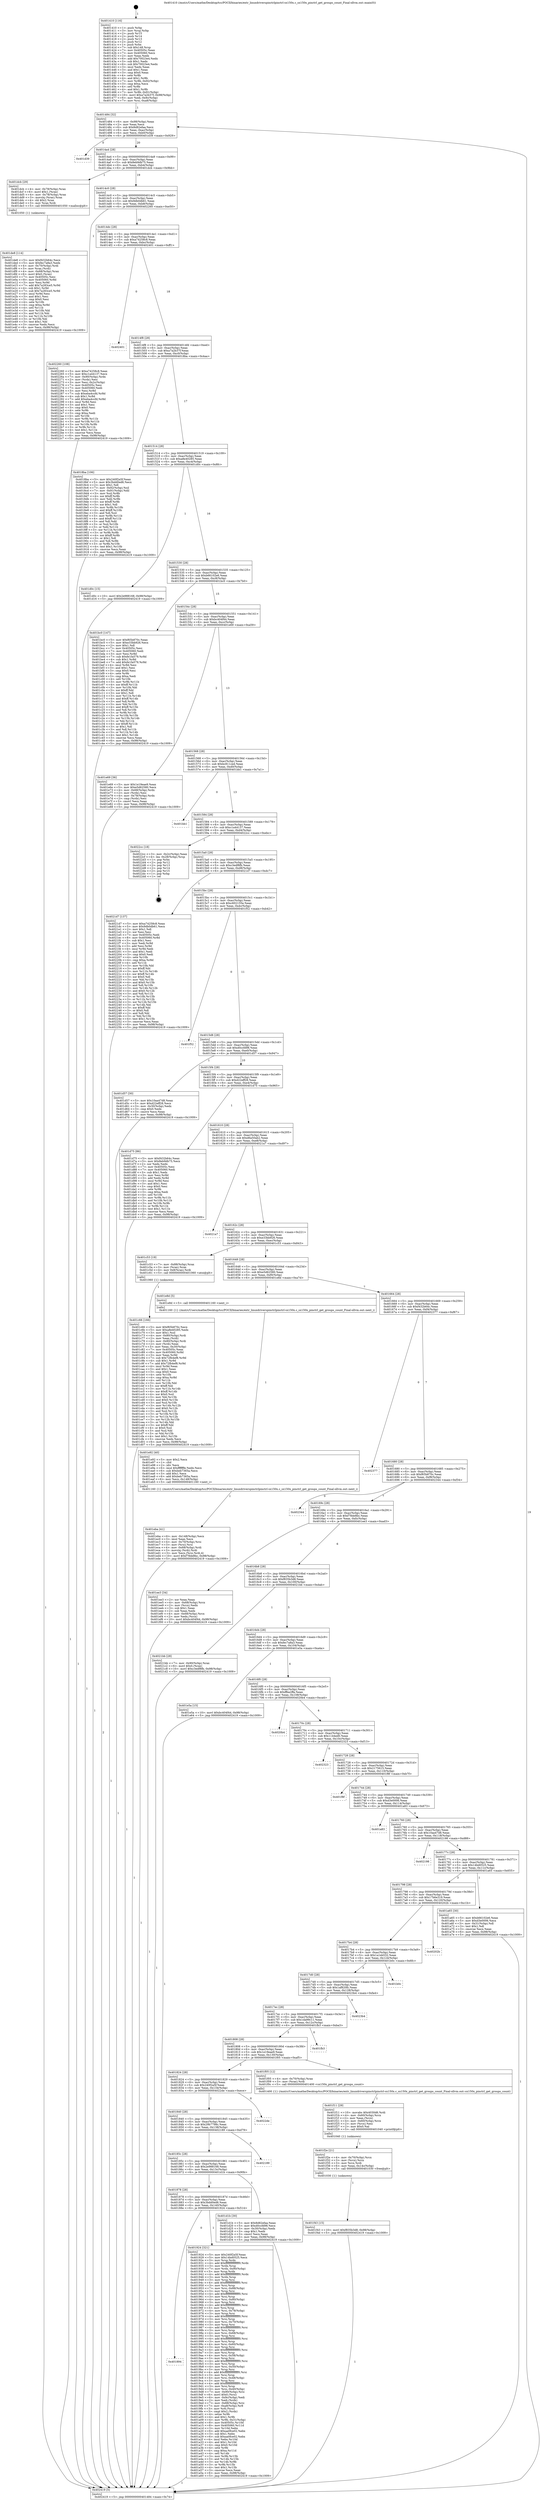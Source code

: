 digraph "0x401410" {
  label = "0x401410 (/mnt/c/Users/mathe/Desktop/tcc/POCII/binaries/extr_linuxdriverspinctrlpinctrl-sx150x.c_sx150x_pinctrl_get_groups_count_Final-ollvm.out::main(0))"
  labelloc = "t"
  node[shape=record]

  Entry [label="",width=0.3,height=0.3,shape=circle,fillcolor=black,style=filled]
  "0x401484" [label="{
     0x401484 [32]\l
     | [instrs]\l
     &nbsp;&nbsp;0x401484 \<+6\>: mov -0x98(%rbp),%eax\l
     &nbsp;&nbsp;0x40148a \<+2\>: mov %eax,%ecx\l
     &nbsp;&nbsp;0x40148c \<+6\>: sub $0x8d82efaa,%ecx\l
     &nbsp;&nbsp;0x401492 \<+6\>: mov %eax,-0xac(%rbp)\l
     &nbsp;&nbsp;0x401498 \<+6\>: mov %ecx,-0xb0(%rbp)\l
     &nbsp;&nbsp;0x40149e \<+6\>: je 0000000000401d39 \<main+0x929\>\l
  }"]
  "0x401d39" [label="{
     0x401d39\l
  }", style=dashed]
  "0x4014a4" [label="{
     0x4014a4 [28]\l
     | [instrs]\l
     &nbsp;&nbsp;0x4014a4 \<+5\>: jmp 00000000004014a9 \<main+0x99\>\l
     &nbsp;&nbsp;0x4014a9 \<+6\>: mov -0xac(%rbp),%eax\l
     &nbsp;&nbsp;0x4014af \<+5\>: sub $0x8eb9db75,%eax\l
     &nbsp;&nbsp;0x4014b4 \<+6\>: mov %eax,-0xb4(%rbp)\l
     &nbsp;&nbsp;0x4014ba \<+6\>: je 0000000000401dcb \<main+0x9bb\>\l
  }"]
  Exit [label="",width=0.3,height=0.3,shape=circle,fillcolor=black,style=filled,peripheries=2]
  "0x401dcb" [label="{
     0x401dcb [29]\l
     | [instrs]\l
     &nbsp;&nbsp;0x401dcb \<+4\>: mov -0x78(%rbp),%rax\l
     &nbsp;&nbsp;0x401dcf \<+6\>: movl $0x1,(%rax)\l
     &nbsp;&nbsp;0x401dd5 \<+4\>: mov -0x78(%rbp),%rax\l
     &nbsp;&nbsp;0x401dd9 \<+3\>: movslq (%rax),%rax\l
     &nbsp;&nbsp;0x401ddc \<+4\>: shl $0x2,%rax\l
     &nbsp;&nbsp;0x401de0 \<+3\>: mov %rax,%rdi\l
     &nbsp;&nbsp;0x401de3 \<+5\>: call 0000000000401050 \<malloc@plt\>\l
     | [calls]\l
     &nbsp;&nbsp;0x401050 \{1\} (unknown)\l
  }"]
  "0x4014c0" [label="{
     0x4014c0 [28]\l
     | [instrs]\l
     &nbsp;&nbsp;0x4014c0 \<+5\>: jmp 00000000004014c5 \<main+0xb5\>\l
     &nbsp;&nbsp;0x4014c5 \<+6\>: mov -0xac(%rbp),%eax\l
     &nbsp;&nbsp;0x4014cb \<+5\>: sub $0x9db0db61,%eax\l
     &nbsp;&nbsp;0x4014d0 \<+6\>: mov %eax,-0xb8(%rbp)\l
     &nbsp;&nbsp;0x4014d6 \<+6\>: je 0000000000402260 \<main+0xe50\>\l
  }"]
  "0x401f43" [label="{
     0x401f43 [15]\l
     | [instrs]\l
     &nbsp;&nbsp;0x401f43 \<+10\>: movl $0xf835b3d8,-0x98(%rbp)\l
     &nbsp;&nbsp;0x401f4d \<+5\>: jmp 0000000000402419 \<main+0x1009\>\l
  }"]
  "0x402260" [label="{
     0x402260 [108]\l
     | [instrs]\l
     &nbsp;&nbsp;0x402260 \<+5\>: mov $0xa74258c8,%eax\l
     &nbsp;&nbsp;0x402265 \<+5\>: mov $0xc1a44137,%ecx\l
     &nbsp;&nbsp;0x40226a \<+7\>: mov -0x90(%rbp),%rdx\l
     &nbsp;&nbsp;0x402271 \<+2\>: mov (%rdx),%esi\l
     &nbsp;&nbsp;0x402273 \<+3\>: mov %esi,-0x2c(%rbp)\l
     &nbsp;&nbsp;0x402276 \<+7\>: mov 0x40505c,%esi\l
     &nbsp;&nbsp;0x40227d \<+7\>: mov 0x405060,%edi\l
     &nbsp;&nbsp;0x402284 \<+3\>: mov %esi,%r8d\l
     &nbsp;&nbsp;0x402287 \<+7\>: sub $0xeba4ccfd,%r8d\l
     &nbsp;&nbsp;0x40228e \<+4\>: sub $0x1,%r8d\l
     &nbsp;&nbsp;0x402292 \<+7\>: add $0xeba4ccfd,%r8d\l
     &nbsp;&nbsp;0x402299 \<+4\>: imul %r8d,%esi\l
     &nbsp;&nbsp;0x40229d \<+3\>: and $0x1,%esi\l
     &nbsp;&nbsp;0x4022a0 \<+3\>: cmp $0x0,%esi\l
     &nbsp;&nbsp;0x4022a3 \<+4\>: sete %r9b\l
     &nbsp;&nbsp;0x4022a7 \<+3\>: cmp $0xa,%edi\l
     &nbsp;&nbsp;0x4022aa \<+4\>: setl %r10b\l
     &nbsp;&nbsp;0x4022ae \<+3\>: mov %r9b,%r11b\l
     &nbsp;&nbsp;0x4022b1 \<+3\>: and %r10b,%r11b\l
     &nbsp;&nbsp;0x4022b4 \<+3\>: xor %r10b,%r9b\l
     &nbsp;&nbsp;0x4022b7 \<+3\>: or %r9b,%r11b\l
     &nbsp;&nbsp;0x4022ba \<+4\>: test $0x1,%r11b\l
     &nbsp;&nbsp;0x4022be \<+3\>: cmovne %ecx,%eax\l
     &nbsp;&nbsp;0x4022c1 \<+6\>: mov %eax,-0x98(%rbp)\l
     &nbsp;&nbsp;0x4022c7 \<+5\>: jmp 0000000000402419 \<main+0x1009\>\l
  }"]
  "0x4014dc" [label="{
     0x4014dc [28]\l
     | [instrs]\l
     &nbsp;&nbsp;0x4014dc \<+5\>: jmp 00000000004014e1 \<main+0xd1\>\l
     &nbsp;&nbsp;0x4014e1 \<+6\>: mov -0xac(%rbp),%eax\l
     &nbsp;&nbsp;0x4014e7 \<+5\>: sub $0xa74258c8,%eax\l
     &nbsp;&nbsp;0x4014ec \<+6\>: mov %eax,-0xbc(%rbp)\l
     &nbsp;&nbsp;0x4014f2 \<+6\>: je 0000000000402401 \<main+0xff1\>\l
  }"]
  "0x401f2e" [label="{
     0x401f2e [21]\l
     | [instrs]\l
     &nbsp;&nbsp;0x401f2e \<+4\>: mov -0x70(%rbp),%rcx\l
     &nbsp;&nbsp;0x401f32 \<+3\>: mov (%rcx),%rcx\l
     &nbsp;&nbsp;0x401f35 \<+3\>: mov %rcx,%rdi\l
     &nbsp;&nbsp;0x401f38 \<+6\>: mov %eax,-0x14c(%rbp)\l
     &nbsp;&nbsp;0x401f3e \<+5\>: call 0000000000401030 \<free@plt\>\l
     | [calls]\l
     &nbsp;&nbsp;0x401030 \{1\} (unknown)\l
  }"]
  "0x402401" [label="{
     0x402401\l
  }", style=dashed]
  "0x4014f8" [label="{
     0x4014f8 [28]\l
     | [instrs]\l
     &nbsp;&nbsp;0x4014f8 \<+5\>: jmp 00000000004014fd \<main+0xed\>\l
     &nbsp;&nbsp;0x4014fd \<+6\>: mov -0xac(%rbp),%eax\l
     &nbsp;&nbsp;0x401503 \<+5\>: sub $0xa7a2b37f,%eax\l
     &nbsp;&nbsp;0x401508 \<+6\>: mov %eax,-0xc0(%rbp)\l
     &nbsp;&nbsp;0x40150e \<+6\>: je 00000000004018ba \<main+0x4aa\>\l
  }"]
  "0x401f11" [label="{
     0x401f11 [29]\l
     | [instrs]\l
     &nbsp;&nbsp;0x401f11 \<+10\>: movabs $0x4030d6,%rdi\l
     &nbsp;&nbsp;0x401f1b \<+4\>: mov -0x60(%rbp),%rcx\l
     &nbsp;&nbsp;0x401f1f \<+2\>: mov %eax,(%rcx)\l
     &nbsp;&nbsp;0x401f21 \<+4\>: mov -0x60(%rbp),%rcx\l
     &nbsp;&nbsp;0x401f25 \<+2\>: mov (%rcx),%esi\l
     &nbsp;&nbsp;0x401f27 \<+2\>: mov $0x0,%al\l
     &nbsp;&nbsp;0x401f29 \<+5\>: call 0000000000401040 \<printf@plt\>\l
     | [calls]\l
     &nbsp;&nbsp;0x401040 \{1\} (unknown)\l
  }"]
  "0x4018ba" [label="{
     0x4018ba [106]\l
     | [instrs]\l
     &nbsp;&nbsp;0x4018ba \<+5\>: mov $0x240f2a5f,%eax\l
     &nbsp;&nbsp;0x4018bf \<+5\>: mov $0x3bdd0ed6,%ecx\l
     &nbsp;&nbsp;0x4018c4 \<+2\>: mov $0x1,%dl\l
     &nbsp;&nbsp;0x4018c6 \<+7\>: mov -0x92(%rbp),%sil\l
     &nbsp;&nbsp;0x4018cd \<+7\>: mov -0x91(%rbp),%dil\l
     &nbsp;&nbsp;0x4018d4 \<+3\>: mov %sil,%r8b\l
     &nbsp;&nbsp;0x4018d7 \<+4\>: xor $0xff,%r8b\l
     &nbsp;&nbsp;0x4018db \<+3\>: mov %dil,%r9b\l
     &nbsp;&nbsp;0x4018de \<+4\>: xor $0xff,%r9b\l
     &nbsp;&nbsp;0x4018e2 \<+3\>: xor $0x1,%dl\l
     &nbsp;&nbsp;0x4018e5 \<+3\>: mov %r8b,%r10b\l
     &nbsp;&nbsp;0x4018e8 \<+4\>: and $0xff,%r10b\l
     &nbsp;&nbsp;0x4018ec \<+3\>: and %dl,%sil\l
     &nbsp;&nbsp;0x4018ef \<+3\>: mov %r9b,%r11b\l
     &nbsp;&nbsp;0x4018f2 \<+4\>: and $0xff,%r11b\l
     &nbsp;&nbsp;0x4018f6 \<+3\>: and %dl,%dil\l
     &nbsp;&nbsp;0x4018f9 \<+3\>: or %sil,%r10b\l
     &nbsp;&nbsp;0x4018fc \<+3\>: or %dil,%r11b\l
     &nbsp;&nbsp;0x4018ff \<+3\>: xor %r11b,%r10b\l
     &nbsp;&nbsp;0x401902 \<+3\>: or %r9b,%r8b\l
     &nbsp;&nbsp;0x401905 \<+4\>: xor $0xff,%r8b\l
     &nbsp;&nbsp;0x401909 \<+3\>: or $0x1,%dl\l
     &nbsp;&nbsp;0x40190c \<+3\>: and %dl,%r8b\l
     &nbsp;&nbsp;0x40190f \<+3\>: or %r8b,%r10b\l
     &nbsp;&nbsp;0x401912 \<+4\>: test $0x1,%r10b\l
     &nbsp;&nbsp;0x401916 \<+3\>: cmovne %ecx,%eax\l
     &nbsp;&nbsp;0x401919 \<+6\>: mov %eax,-0x98(%rbp)\l
     &nbsp;&nbsp;0x40191f \<+5\>: jmp 0000000000402419 \<main+0x1009\>\l
  }"]
  "0x401514" [label="{
     0x401514 [28]\l
     | [instrs]\l
     &nbsp;&nbsp;0x401514 \<+5\>: jmp 0000000000401519 \<main+0x109\>\l
     &nbsp;&nbsp;0x401519 \<+6\>: mov -0xac(%rbp),%eax\l
     &nbsp;&nbsp;0x40151f \<+5\>: sub $0xa8e40285,%eax\l
     &nbsp;&nbsp;0x401524 \<+6\>: mov %eax,-0xc4(%rbp)\l
     &nbsp;&nbsp;0x40152a \<+6\>: je 0000000000401d0c \<main+0x8fc\>\l
  }"]
  "0x402419" [label="{
     0x402419 [5]\l
     | [instrs]\l
     &nbsp;&nbsp;0x402419 \<+5\>: jmp 0000000000401484 \<main+0x74\>\l
  }"]
  "0x401410" [label="{
     0x401410 [116]\l
     | [instrs]\l
     &nbsp;&nbsp;0x401410 \<+1\>: push %rbp\l
     &nbsp;&nbsp;0x401411 \<+3\>: mov %rsp,%rbp\l
     &nbsp;&nbsp;0x401414 \<+2\>: push %r15\l
     &nbsp;&nbsp;0x401416 \<+2\>: push %r14\l
     &nbsp;&nbsp;0x401418 \<+2\>: push %r13\l
     &nbsp;&nbsp;0x40141a \<+2\>: push %r12\l
     &nbsp;&nbsp;0x40141c \<+1\>: push %rbx\l
     &nbsp;&nbsp;0x40141d \<+7\>: sub $0x148,%rsp\l
     &nbsp;&nbsp;0x401424 \<+7\>: mov 0x40505c,%eax\l
     &nbsp;&nbsp;0x40142b \<+7\>: mov 0x405060,%ecx\l
     &nbsp;&nbsp;0x401432 \<+2\>: mov %eax,%edx\l
     &nbsp;&nbsp;0x401434 \<+6\>: add $0x70023e4,%edx\l
     &nbsp;&nbsp;0x40143a \<+3\>: sub $0x1,%edx\l
     &nbsp;&nbsp;0x40143d \<+6\>: sub $0x70023e4,%edx\l
     &nbsp;&nbsp;0x401443 \<+3\>: imul %edx,%eax\l
     &nbsp;&nbsp;0x401446 \<+3\>: and $0x1,%eax\l
     &nbsp;&nbsp;0x401449 \<+3\>: cmp $0x0,%eax\l
     &nbsp;&nbsp;0x40144c \<+4\>: sete %r8b\l
     &nbsp;&nbsp;0x401450 \<+4\>: and $0x1,%r8b\l
     &nbsp;&nbsp;0x401454 \<+7\>: mov %r8b,-0x92(%rbp)\l
     &nbsp;&nbsp;0x40145b \<+3\>: cmp $0xa,%ecx\l
     &nbsp;&nbsp;0x40145e \<+4\>: setl %r8b\l
     &nbsp;&nbsp;0x401462 \<+4\>: and $0x1,%r8b\l
     &nbsp;&nbsp;0x401466 \<+7\>: mov %r8b,-0x91(%rbp)\l
     &nbsp;&nbsp;0x40146d \<+10\>: movl $0xa7a2b37f,-0x98(%rbp)\l
     &nbsp;&nbsp;0x401477 \<+6\>: mov %edi,-0x9c(%rbp)\l
     &nbsp;&nbsp;0x40147d \<+7\>: mov %rsi,-0xa8(%rbp)\l
  }"]
  "0x401eba" [label="{
     0x401eba [41]\l
     | [instrs]\l
     &nbsp;&nbsp;0x401eba \<+6\>: mov -0x148(%rbp),%ecx\l
     &nbsp;&nbsp;0x401ec0 \<+3\>: imul %eax,%ecx\l
     &nbsp;&nbsp;0x401ec3 \<+4\>: mov -0x70(%rbp),%rsi\l
     &nbsp;&nbsp;0x401ec7 \<+3\>: mov (%rsi),%rsi\l
     &nbsp;&nbsp;0x401eca \<+4\>: mov -0x68(%rbp),%rdi\l
     &nbsp;&nbsp;0x401ece \<+3\>: movslq (%rdi),%rdi\l
     &nbsp;&nbsp;0x401ed1 \<+3\>: mov %ecx,(%rsi,%rdi,4)\l
     &nbsp;&nbsp;0x401ed4 \<+10\>: movl $0xf78de8bc,-0x98(%rbp)\l
     &nbsp;&nbsp;0x401ede \<+5\>: jmp 0000000000402419 \<main+0x1009\>\l
  }"]
  "0x401d0c" [label="{
     0x401d0c [15]\l
     | [instrs]\l
     &nbsp;&nbsp;0x401d0c \<+10\>: movl $0x2e988168,-0x98(%rbp)\l
     &nbsp;&nbsp;0x401d16 \<+5\>: jmp 0000000000402419 \<main+0x1009\>\l
  }"]
  "0x401530" [label="{
     0x401530 [28]\l
     | [instrs]\l
     &nbsp;&nbsp;0x401530 \<+5\>: jmp 0000000000401535 \<main+0x125\>\l
     &nbsp;&nbsp;0x401535 \<+6\>: mov -0xac(%rbp),%eax\l
     &nbsp;&nbsp;0x40153b \<+5\>: sub $0xb66102e6,%eax\l
     &nbsp;&nbsp;0x401540 \<+6\>: mov %eax,-0xc8(%rbp)\l
     &nbsp;&nbsp;0x401546 \<+6\>: je 0000000000401bc0 \<main+0x7b0\>\l
  }"]
  "0x401e92" [label="{
     0x401e92 [40]\l
     | [instrs]\l
     &nbsp;&nbsp;0x401e92 \<+5\>: mov $0x2,%ecx\l
     &nbsp;&nbsp;0x401e97 \<+1\>: cltd\l
     &nbsp;&nbsp;0x401e98 \<+2\>: idiv %ecx\l
     &nbsp;&nbsp;0x401e9a \<+6\>: imul $0xfffffffe,%edx,%ecx\l
     &nbsp;&nbsp;0x401ea0 \<+6\>: sub $0xbeb7365a,%ecx\l
     &nbsp;&nbsp;0x401ea6 \<+3\>: add $0x1,%ecx\l
     &nbsp;&nbsp;0x401ea9 \<+6\>: add $0xbeb7365a,%ecx\l
     &nbsp;&nbsp;0x401eaf \<+6\>: mov %ecx,-0x148(%rbp)\l
     &nbsp;&nbsp;0x401eb5 \<+5\>: call 0000000000401160 \<next_i\>\l
     | [calls]\l
     &nbsp;&nbsp;0x401160 \{1\} (/mnt/c/Users/mathe/Desktop/tcc/POCII/binaries/extr_linuxdriverspinctrlpinctrl-sx150x.c_sx150x_pinctrl_get_groups_count_Final-ollvm.out::next_i)\l
  }"]
  "0x401bc0" [label="{
     0x401bc0 [147]\l
     | [instrs]\l
     &nbsp;&nbsp;0x401bc0 \<+5\>: mov $0xf65b870c,%eax\l
     &nbsp;&nbsp;0x401bc5 \<+5\>: mov $0xe33bb926,%ecx\l
     &nbsp;&nbsp;0x401bca \<+2\>: mov $0x1,%dl\l
     &nbsp;&nbsp;0x401bcc \<+7\>: mov 0x40505c,%esi\l
     &nbsp;&nbsp;0x401bd3 \<+7\>: mov 0x405060,%edi\l
     &nbsp;&nbsp;0x401bda \<+3\>: mov %esi,%r8d\l
     &nbsp;&nbsp;0x401bdd \<+7\>: sub $0xfe1fa579,%r8d\l
     &nbsp;&nbsp;0x401be4 \<+4\>: sub $0x1,%r8d\l
     &nbsp;&nbsp;0x401be8 \<+7\>: add $0xfe1fa579,%r8d\l
     &nbsp;&nbsp;0x401bef \<+4\>: imul %r8d,%esi\l
     &nbsp;&nbsp;0x401bf3 \<+3\>: and $0x1,%esi\l
     &nbsp;&nbsp;0x401bf6 \<+3\>: cmp $0x0,%esi\l
     &nbsp;&nbsp;0x401bf9 \<+4\>: sete %r9b\l
     &nbsp;&nbsp;0x401bfd \<+3\>: cmp $0xa,%edi\l
     &nbsp;&nbsp;0x401c00 \<+4\>: setl %r10b\l
     &nbsp;&nbsp;0x401c04 \<+3\>: mov %r9b,%r11b\l
     &nbsp;&nbsp;0x401c07 \<+4\>: xor $0xff,%r11b\l
     &nbsp;&nbsp;0x401c0b \<+3\>: mov %r10b,%bl\l
     &nbsp;&nbsp;0x401c0e \<+3\>: xor $0xff,%bl\l
     &nbsp;&nbsp;0x401c11 \<+3\>: xor $0x1,%dl\l
     &nbsp;&nbsp;0x401c14 \<+3\>: mov %r11b,%r14b\l
     &nbsp;&nbsp;0x401c17 \<+4\>: and $0xff,%r14b\l
     &nbsp;&nbsp;0x401c1b \<+3\>: and %dl,%r9b\l
     &nbsp;&nbsp;0x401c1e \<+3\>: mov %bl,%r15b\l
     &nbsp;&nbsp;0x401c21 \<+4\>: and $0xff,%r15b\l
     &nbsp;&nbsp;0x401c25 \<+3\>: and %dl,%r10b\l
     &nbsp;&nbsp;0x401c28 \<+3\>: or %r9b,%r14b\l
     &nbsp;&nbsp;0x401c2b \<+3\>: or %r10b,%r15b\l
     &nbsp;&nbsp;0x401c2e \<+3\>: xor %r15b,%r14b\l
     &nbsp;&nbsp;0x401c31 \<+3\>: or %bl,%r11b\l
     &nbsp;&nbsp;0x401c34 \<+4\>: xor $0xff,%r11b\l
     &nbsp;&nbsp;0x401c38 \<+3\>: or $0x1,%dl\l
     &nbsp;&nbsp;0x401c3b \<+3\>: and %dl,%r11b\l
     &nbsp;&nbsp;0x401c3e \<+3\>: or %r11b,%r14b\l
     &nbsp;&nbsp;0x401c41 \<+4\>: test $0x1,%r14b\l
     &nbsp;&nbsp;0x401c45 \<+3\>: cmovne %ecx,%eax\l
     &nbsp;&nbsp;0x401c48 \<+6\>: mov %eax,-0x98(%rbp)\l
     &nbsp;&nbsp;0x401c4e \<+5\>: jmp 0000000000402419 \<main+0x1009\>\l
  }"]
  "0x40154c" [label="{
     0x40154c [28]\l
     | [instrs]\l
     &nbsp;&nbsp;0x40154c \<+5\>: jmp 0000000000401551 \<main+0x141\>\l
     &nbsp;&nbsp;0x401551 \<+6\>: mov -0xac(%rbp),%eax\l
     &nbsp;&nbsp;0x401557 \<+5\>: sub $0xbc404f44,%eax\l
     &nbsp;&nbsp;0x40155c \<+6\>: mov %eax,-0xcc(%rbp)\l
     &nbsp;&nbsp;0x401562 \<+6\>: je 0000000000401e69 \<main+0xa59\>\l
  }"]
  "0x401de8" [label="{
     0x401de8 [114]\l
     | [instrs]\l
     &nbsp;&nbsp;0x401de8 \<+5\>: mov $0xf432b64c,%ecx\l
     &nbsp;&nbsp;0x401ded \<+5\>: mov $0xfec7a8a3,%edx\l
     &nbsp;&nbsp;0x401df2 \<+4\>: mov -0x70(%rbp),%rdi\l
     &nbsp;&nbsp;0x401df6 \<+3\>: mov %rax,(%rdi)\l
     &nbsp;&nbsp;0x401df9 \<+4\>: mov -0x68(%rbp),%rax\l
     &nbsp;&nbsp;0x401dfd \<+6\>: movl $0x0,(%rax)\l
     &nbsp;&nbsp;0x401e03 \<+7\>: mov 0x40505c,%esi\l
     &nbsp;&nbsp;0x401e0a \<+8\>: mov 0x405060,%r8d\l
     &nbsp;&nbsp;0x401e12 \<+3\>: mov %esi,%r9d\l
     &nbsp;&nbsp;0x401e15 \<+7\>: add $0x7a283ce5,%r9d\l
     &nbsp;&nbsp;0x401e1c \<+4\>: sub $0x1,%r9d\l
     &nbsp;&nbsp;0x401e20 \<+7\>: sub $0x7a283ce5,%r9d\l
     &nbsp;&nbsp;0x401e27 \<+4\>: imul %r9d,%esi\l
     &nbsp;&nbsp;0x401e2b \<+3\>: and $0x1,%esi\l
     &nbsp;&nbsp;0x401e2e \<+3\>: cmp $0x0,%esi\l
     &nbsp;&nbsp;0x401e31 \<+4\>: sete %r10b\l
     &nbsp;&nbsp;0x401e35 \<+4\>: cmp $0xa,%r8d\l
     &nbsp;&nbsp;0x401e39 \<+4\>: setl %r11b\l
     &nbsp;&nbsp;0x401e3d \<+3\>: mov %r10b,%bl\l
     &nbsp;&nbsp;0x401e40 \<+3\>: and %r11b,%bl\l
     &nbsp;&nbsp;0x401e43 \<+3\>: xor %r11b,%r10b\l
     &nbsp;&nbsp;0x401e46 \<+3\>: or %r10b,%bl\l
     &nbsp;&nbsp;0x401e49 \<+3\>: test $0x1,%bl\l
     &nbsp;&nbsp;0x401e4c \<+3\>: cmovne %edx,%ecx\l
     &nbsp;&nbsp;0x401e4f \<+6\>: mov %ecx,-0x98(%rbp)\l
     &nbsp;&nbsp;0x401e55 \<+5\>: jmp 0000000000402419 \<main+0x1009\>\l
  }"]
  "0x401e69" [label="{
     0x401e69 [36]\l
     | [instrs]\l
     &nbsp;&nbsp;0x401e69 \<+5\>: mov $0x1e19eae9,%eax\l
     &nbsp;&nbsp;0x401e6e \<+5\>: mov $0xe5d62580,%ecx\l
     &nbsp;&nbsp;0x401e73 \<+4\>: mov -0x68(%rbp),%rdx\l
     &nbsp;&nbsp;0x401e77 \<+2\>: mov (%rdx),%esi\l
     &nbsp;&nbsp;0x401e79 \<+4\>: mov -0x78(%rbp),%rdx\l
     &nbsp;&nbsp;0x401e7d \<+2\>: cmp (%rdx),%esi\l
     &nbsp;&nbsp;0x401e7f \<+3\>: cmovl %ecx,%eax\l
     &nbsp;&nbsp;0x401e82 \<+6\>: mov %eax,-0x98(%rbp)\l
     &nbsp;&nbsp;0x401e88 \<+5\>: jmp 0000000000402419 \<main+0x1009\>\l
  }"]
  "0x401568" [label="{
     0x401568 [28]\l
     | [instrs]\l
     &nbsp;&nbsp;0x401568 \<+5\>: jmp 000000000040156d \<main+0x15d\>\l
     &nbsp;&nbsp;0x40156d \<+6\>: mov -0xac(%rbp),%eax\l
     &nbsp;&nbsp;0x401573 \<+5\>: sub $0xbc811ced,%eax\l
     &nbsp;&nbsp;0x401578 \<+6\>: mov %eax,-0xd0(%rbp)\l
     &nbsp;&nbsp;0x40157e \<+6\>: je 0000000000401bb1 \<main+0x7a1\>\l
  }"]
  "0x401c66" [label="{
     0x401c66 [166]\l
     | [instrs]\l
     &nbsp;&nbsp;0x401c66 \<+5\>: mov $0xf65b870c,%ecx\l
     &nbsp;&nbsp;0x401c6b \<+5\>: mov $0xa8e40285,%edx\l
     &nbsp;&nbsp;0x401c70 \<+3\>: mov $0x1,%sil\l
     &nbsp;&nbsp;0x401c73 \<+4\>: mov -0x80(%rbp),%rdi\l
     &nbsp;&nbsp;0x401c77 \<+2\>: mov %eax,(%rdi)\l
     &nbsp;&nbsp;0x401c79 \<+4\>: mov -0x80(%rbp),%rdi\l
     &nbsp;&nbsp;0x401c7d \<+2\>: mov (%rdi),%eax\l
     &nbsp;&nbsp;0x401c7f \<+3\>: mov %eax,-0x30(%rbp)\l
     &nbsp;&nbsp;0x401c82 \<+7\>: mov 0x40505c,%eax\l
     &nbsp;&nbsp;0x401c89 \<+8\>: mov 0x405060,%r8d\l
     &nbsp;&nbsp;0x401c91 \<+3\>: mov %eax,%r9d\l
     &nbsp;&nbsp;0x401c94 \<+7\>: sub $0x72fb4ef8,%r9d\l
     &nbsp;&nbsp;0x401c9b \<+4\>: sub $0x1,%r9d\l
     &nbsp;&nbsp;0x401c9f \<+7\>: add $0x72fb4ef8,%r9d\l
     &nbsp;&nbsp;0x401ca6 \<+4\>: imul %r9d,%eax\l
     &nbsp;&nbsp;0x401caa \<+3\>: and $0x1,%eax\l
     &nbsp;&nbsp;0x401cad \<+3\>: cmp $0x0,%eax\l
     &nbsp;&nbsp;0x401cb0 \<+4\>: sete %r10b\l
     &nbsp;&nbsp;0x401cb4 \<+4\>: cmp $0xa,%r8d\l
     &nbsp;&nbsp;0x401cb8 \<+4\>: setl %r11b\l
     &nbsp;&nbsp;0x401cbc \<+3\>: mov %r10b,%bl\l
     &nbsp;&nbsp;0x401cbf \<+3\>: xor $0xff,%bl\l
     &nbsp;&nbsp;0x401cc2 \<+3\>: mov %r11b,%r14b\l
     &nbsp;&nbsp;0x401cc5 \<+4\>: xor $0xff,%r14b\l
     &nbsp;&nbsp;0x401cc9 \<+4\>: xor $0x0,%sil\l
     &nbsp;&nbsp;0x401ccd \<+3\>: mov %bl,%r15b\l
     &nbsp;&nbsp;0x401cd0 \<+4\>: and $0x0,%r15b\l
     &nbsp;&nbsp;0x401cd4 \<+3\>: and %sil,%r10b\l
     &nbsp;&nbsp;0x401cd7 \<+3\>: mov %r14b,%r12b\l
     &nbsp;&nbsp;0x401cda \<+4\>: and $0x0,%r12b\l
     &nbsp;&nbsp;0x401cde \<+3\>: and %sil,%r11b\l
     &nbsp;&nbsp;0x401ce1 \<+3\>: or %r10b,%r15b\l
     &nbsp;&nbsp;0x401ce4 \<+3\>: or %r11b,%r12b\l
     &nbsp;&nbsp;0x401ce7 \<+3\>: xor %r12b,%r15b\l
     &nbsp;&nbsp;0x401cea \<+3\>: or %r14b,%bl\l
     &nbsp;&nbsp;0x401ced \<+3\>: xor $0xff,%bl\l
     &nbsp;&nbsp;0x401cf0 \<+4\>: or $0x0,%sil\l
     &nbsp;&nbsp;0x401cf4 \<+3\>: and %sil,%bl\l
     &nbsp;&nbsp;0x401cf7 \<+3\>: or %bl,%r15b\l
     &nbsp;&nbsp;0x401cfa \<+4\>: test $0x1,%r15b\l
     &nbsp;&nbsp;0x401cfe \<+3\>: cmovne %edx,%ecx\l
     &nbsp;&nbsp;0x401d01 \<+6\>: mov %ecx,-0x98(%rbp)\l
     &nbsp;&nbsp;0x401d07 \<+5\>: jmp 0000000000402419 \<main+0x1009\>\l
  }"]
  "0x401bb1" [label="{
     0x401bb1\l
  }", style=dashed]
  "0x401584" [label="{
     0x401584 [28]\l
     | [instrs]\l
     &nbsp;&nbsp;0x401584 \<+5\>: jmp 0000000000401589 \<main+0x179\>\l
     &nbsp;&nbsp;0x401589 \<+6\>: mov -0xac(%rbp),%eax\l
     &nbsp;&nbsp;0x40158f \<+5\>: sub $0xc1a44137,%eax\l
     &nbsp;&nbsp;0x401594 \<+6\>: mov %eax,-0xd4(%rbp)\l
     &nbsp;&nbsp;0x40159a \<+6\>: je 00000000004022cc \<main+0xebc\>\l
  }"]
  "0x401894" [label="{
     0x401894\l
  }", style=dashed]
  "0x4022cc" [label="{
     0x4022cc [18]\l
     | [instrs]\l
     &nbsp;&nbsp;0x4022cc \<+3\>: mov -0x2c(%rbp),%eax\l
     &nbsp;&nbsp;0x4022cf \<+4\>: lea -0x28(%rbp),%rsp\l
     &nbsp;&nbsp;0x4022d3 \<+1\>: pop %rbx\l
     &nbsp;&nbsp;0x4022d4 \<+2\>: pop %r12\l
     &nbsp;&nbsp;0x4022d6 \<+2\>: pop %r13\l
     &nbsp;&nbsp;0x4022d8 \<+2\>: pop %r14\l
     &nbsp;&nbsp;0x4022da \<+2\>: pop %r15\l
     &nbsp;&nbsp;0x4022dc \<+1\>: pop %rbp\l
     &nbsp;&nbsp;0x4022dd \<+1\>: ret\l
  }"]
  "0x4015a0" [label="{
     0x4015a0 [28]\l
     | [instrs]\l
     &nbsp;&nbsp;0x4015a0 \<+5\>: jmp 00000000004015a5 \<main+0x195\>\l
     &nbsp;&nbsp;0x4015a5 \<+6\>: mov -0xac(%rbp),%eax\l
     &nbsp;&nbsp;0x4015ab \<+5\>: sub $0xc3edf8fb,%eax\l
     &nbsp;&nbsp;0x4015b0 \<+6\>: mov %eax,-0xd8(%rbp)\l
     &nbsp;&nbsp;0x4015b6 \<+6\>: je 00000000004021d7 \<main+0xdc7\>\l
  }"]
  "0x401924" [label="{
     0x401924 [321]\l
     | [instrs]\l
     &nbsp;&nbsp;0x401924 \<+5\>: mov $0x240f2a5f,%eax\l
     &nbsp;&nbsp;0x401929 \<+5\>: mov $0x14bd0525,%ecx\l
     &nbsp;&nbsp;0x40192e \<+3\>: mov %rsp,%rdx\l
     &nbsp;&nbsp;0x401931 \<+4\>: add $0xfffffffffffffff0,%rdx\l
     &nbsp;&nbsp;0x401935 \<+3\>: mov %rdx,%rsp\l
     &nbsp;&nbsp;0x401938 \<+7\>: mov %rdx,-0x90(%rbp)\l
     &nbsp;&nbsp;0x40193f \<+3\>: mov %rsp,%rdx\l
     &nbsp;&nbsp;0x401942 \<+4\>: add $0xfffffffffffffff0,%rdx\l
     &nbsp;&nbsp;0x401946 \<+3\>: mov %rdx,%rsp\l
     &nbsp;&nbsp;0x401949 \<+3\>: mov %rsp,%rsi\l
     &nbsp;&nbsp;0x40194c \<+4\>: add $0xfffffffffffffff0,%rsi\l
     &nbsp;&nbsp;0x401950 \<+3\>: mov %rsi,%rsp\l
     &nbsp;&nbsp;0x401953 \<+7\>: mov %rsi,-0x88(%rbp)\l
     &nbsp;&nbsp;0x40195a \<+3\>: mov %rsp,%rsi\l
     &nbsp;&nbsp;0x40195d \<+4\>: add $0xfffffffffffffff0,%rsi\l
     &nbsp;&nbsp;0x401961 \<+3\>: mov %rsi,%rsp\l
     &nbsp;&nbsp;0x401964 \<+4\>: mov %rsi,-0x80(%rbp)\l
     &nbsp;&nbsp;0x401968 \<+3\>: mov %rsp,%rsi\l
     &nbsp;&nbsp;0x40196b \<+4\>: add $0xfffffffffffffff0,%rsi\l
     &nbsp;&nbsp;0x40196f \<+3\>: mov %rsi,%rsp\l
     &nbsp;&nbsp;0x401972 \<+4\>: mov %rsi,-0x78(%rbp)\l
     &nbsp;&nbsp;0x401976 \<+3\>: mov %rsp,%rsi\l
     &nbsp;&nbsp;0x401979 \<+4\>: add $0xfffffffffffffff0,%rsi\l
     &nbsp;&nbsp;0x40197d \<+3\>: mov %rsi,%rsp\l
     &nbsp;&nbsp;0x401980 \<+4\>: mov %rsi,-0x70(%rbp)\l
     &nbsp;&nbsp;0x401984 \<+3\>: mov %rsp,%rsi\l
     &nbsp;&nbsp;0x401987 \<+4\>: add $0xfffffffffffffff0,%rsi\l
     &nbsp;&nbsp;0x40198b \<+3\>: mov %rsi,%rsp\l
     &nbsp;&nbsp;0x40198e \<+4\>: mov %rsi,-0x68(%rbp)\l
     &nbsp;&nbsp;0x401992 \<+3\>: mov %rsp,%rsi\l
     &nbsp;&nbsp;0x401995 \<+4\>: add $0xfffffffffffffff0,%rsi\l
     &nbsp;&nbsp;0x401999 \<+3\>: mov %rsi,%rsp\l
     &nbsp;&nbsp;0x40199c \<+4\>: mov %rsi,-0x60(%rbp)\l
     &nbsp;&nbsp;0x4019a0 \<+3\>: mov %rsp,%rsi\l
     &nbsp;&nbsp;0x4019a3 \<+4\>: add $0xfffffffffffffff0,%rsi\l
     &nbsp;&nbsp;0x4019a7 \<+3\>: mov %rsi,%rsp\l
     &nbsp;&nbsp;0x4019aa \<+4\>: mov %rsi,-0x58(%rbp)\l
     &nbsp;&nbsp;0x4019ae \<+3\>: mov %rsp,%rsi\l
     &nbsp;&nbsp;0x4019b1 \<+4\>: add $0xfffffffffffffff0,%rsi\l
     &nbsp;&nbsp;0x4019b5 \<+3\>: mov %rsi,%rsp\l
     &nbsp;&nbsp;0x4019b8 \<+4\>: mov %rsi,-0x50(%rbp)\l
     &nbsp;&nbsp;0x4019bc \<+3\>: mov %rsp,%rsi\l
     &nbsp;&nbsp;0x4019bf \<+4\>: add $0xfffffffffffffff0,%rsi\l
     &nbsp;&nbsp;0x4019c3 \<+3\>: mov %rsi,%rsp\l
     &nbsp;&nbsp;0x4019c6 \<+4\>: mov %rsi,-0x48(%rbp)\l
     &nbsp;&nbsp;0x4019ca \<+3\>: mov %rsp,%rsi\l
     &nbsp;&nbsp;0x4019cd \<+4\>: add $0xfffffffffffffff0,%rsi\l
     &nbsp;&nbsp;0x4019d1 \<+3\>: mov %rsi,%rsp\l
     &nbsp;&nbsp;0x4019d4 \<+4\>: mov %rsi,-0x40(%rbp)\l
     &nbsp;&nbsp;0x4019d8 \<+7\>: mov -0x90(%rbp),%rsi\l
     &nbsp;&nbsp;0x4019df \<+6\>: movl $0x0,(%rsi)\l
     &nbsp;&nbsp;0x4019e5 \<+6\>: mov -0x9c(%rbp),%edi\l
     &nbsp;&nbsp;0x4019eb \<+2\>: mov %edi,(%rdx)\l
     &nbsp;&nbsp;0x4019ed \<+7\>: mov -0x88(%rbp),%rsi\l
     &nbsp;&nbsp;0x4019f4 \<+7\>: mov -0xa8(%rbp),%r8\l
     &nbsp;&nbsp;0x4019fb \<+3\>: mov %r8,(%rsi)\l
     &nbsp;&nbsp;0x4019fe \<+3\>: cmpl $0x2,(%rdx)\l
     &nbsp;&nbsp;0x401a01 \<+4\>: setne %r9b\l
     &nbsp;&nbsp;0x401a05 \<+4\>: and $0x1,%r9b\l
     &nbsp;&nbsp;0x401a09 \<+4\>: mov %r9b,-0x31(%rbp)\l
     &nbsp;&nbsp;0x401a0d \<+8\>: mov 0x40505c,%r10d\l
     &nbsp;&nbsp;0x401a15 \<+8\>: mov 0x405060,%r11d\l
     &nbsp;&nbsp;0x401a1d \<+3\>: mov %r10d,%ebx\l
     &nbsp;&nbsp;0x401a20 \<+6\>: add $0xaa0fce02,%ebx\l
     &nbsp;&nbsp;0x401a26 \<+3\>: sub $0x1,%ebx\l
     &nbsp;&nbsp;0x401a29 \<+6\>: sub $0xaa0fce02,%ebx\l
     &nbsp;&nbsp;0x401a2f \<+4\>: imul %ebx,%r10d\l
     &nbsp;&nbsp;0x401a33 \<+4\>: and $0x1,%r10d\l
     &nbsp;&nbsp;0x401a37 \<+4\>: cmp $0x0,%r10d\l
     &nbsp;&nbsp;0x401a3b \<+4\>: sete %r9b\l
     &nbsp;&nbsp;0x401a3f \<+4\>: cmp $0xa,%r11d\l
     &nbsp;&nbsp;0x401a43 \<+4\>: setl %r14b\l
     &nbsp;&nbsp;0x401a47 \<+3\>: mov %r9b,%r15b\l
     &nbsp;&nbsp;0x401a4a \<+3\>: and %r14b,%r15b\l
     &nbsp;&nbsp;0x401a4d \<+3\>: xor %r14b,%r9b\l
     &nbsp;&nbsp;0x401a50 \<+3\>: or %r9b,%r15b\l
     &nbsp;&nbsp;0x401a53 \<+4\>: test $0x1,%r15b\l
     &nbsp;&nbsp;0x401a57 \<+3\>: cmovne %ecx,%eax\l
     &nbsp;&nbsp;0x401a5a \<+6\>: mov %eax,-0x98(%rbp)\l
     &nbsp;&nbsp;0x401a60 \<+5\>: jmp 0000000000402419 \<main+0x1009\>\l
  }"]
  "0x4021d7" [label="{
     0x4021d7 [137]\l
     | [instrs]\l
     &nbsp;&nbsp;0x4021d7 \<+5\>: mov $0xa74258c8,%eax\l
     &nbsp;&nbsp;0x4021dc \<+5\>: mov $0x9db0db61,%ecx\l
     &nbsp;&nbsp;0x4021e1 \<+2\>: mov $0x1,%dl\l
     &nbsp;&nbsp;0x4021e3 \<+2\>: xor %esi,%esi\l
     &nbsp;&nbsp;0x4021e5 \<+7\>: mov 0x40505c,%edi\l
     &nbsp;&nbsp;0x4021ec \<+8\>: mov 0x405060,%r8d\l
     &nbsp;&nbsp;0x4021f4 \<+3\>: sub $0x1,%esi\l
     &nbsp;&nbsp;0x4021f7 \<+3\>: mov %edi,%r9d\l
     &nbsp;&nbsp;0x4021fa \<+3\>: add %esi,%r9d\l
     &nbsp;&nbsp;0x4021fd \<+4\>: imul %r9d,%edi\l
     &nbsp;&nbsp;0x402201 \<+3\>: and $0x1,%edi\l
     &nbsp;&nbsp;0x402204 \<+3\>: cmp $0x0,%edi\l
     &nbsp;&nbsp;0x402207 \<+4\>: sete %r10b\l
     &nbsp;&nbsp;0x40220b \<+4\>: cmp $0xa,%r8d\l
     &nbsp;&nbsp;0x40220f \<+4\>: setl %r11b\l
     &nbsp;&nbsp;0x402213 \<+3\>: mov %r10b,%bl\l
     &nbsp;&nbsp;0x402216 \<+3\>: xor $0xff,%bl\l
     &nbsp;&nbsp;0x402219 \<+3\>: mov %r11b,%r14b\l
     &nbsp;&nbsp;0x40221c \<+4\>: xor $0xff,%r14b\l
     &nbsp;&nbsp;0x402220 \<+3\>: xor $0x0,%dl\l
     &nbsp;&nbsp;0x402223 \<+3\>: mov %bl,%r15b\l
     &nbsp;&nbsp;0x402226 \<+4\>: and $0x0,%r15b\l
     &nbsp;&nbsp;0x40222a \<+3\>: and %dl,%r10b\l
     &nbsp;&nbsp;0x40222d \<+3\>: mov %r14b,%r12b\l
     &nbsp;&nbsp;0x402230 \<+4\>: and $0x0,%r12b\l
     &nbsp;&nbsp;0x402234 \<+3\>: and %dl,%r11b\l
     &nbsp;&nbsp;0x402237 \<+3\>: or %r10b,%r15b\l
     &nbsp;&nbsp;0x40223a \<+3\>: or %r11b,%r12b\l
     &nbsp;&nbsp;0x40223d \<+3\>: xor %r12b,%r15b\l
     &nbsp;&nbsp;0x402240 \<+3\>: or %r14b,%bl\l
     &nbsp;&nbsp;0x402243 \<+3\>: xor $0xff,%bl\l
     &nbsp;&nbsp;0x402246 \<+3\>: or $0x0,%dl\l
     &nbsp;&nbsp;0x402249 \<+2\>: and %dl,%bl\l
     &nbsp;&nbsp;0x40224b \<+3\>: or %bl,%r15b\l
     &nbsp;&nbsp;0x40224e \<+4\>: test $0x1,%r15b\l
     &nbsp;&nbsp;0x402252 \<+3\>: cmovne %ecx,%eax\l
     &nbsp;&nbsp;0x402255 \<+6\>: mov %eax,-0x98(%rbp)\l
     &nbsp;&nbsp;0x40225b \<+5\>: jmp 0000000000402419 \<main+0x1009\>\l
  }"]
  "0x4015bc" [label="{
     0x4015bc [28]\l
     | [instrs]\l
     &nbsp;&nbsp;0x4015bc \<+5\>: jmp 00000000004015c1 \<main+0x1b1\>\l
     &nbsp;&nbsp;0x4015c1 \<+6\>: mov -0xac(%rbp),%eax\l
     &nbsp;&nbsp;0x4015c7 \<+5\>: sub $0xc602155e,%eax\l
     &nbsp;&nbsp;0x4015cc \<+6\>: mov %eax,-0xdc(%rbp)\l
     &nbsp;&nbsp;0x4015d2 \<+6\>: je 0000000000401f52 \<main+0xb42\>\l
  }"]
  "0x401878" [label="{
     0x401878 [28]\l
     | [instrs]\l
     &nbsp;&nbsp;0x401878 \<+5\>: jmp 000000000040187d \<main+0x46d\>\l
     &nbsp;&nbsp;0x40187d \<+6\>: mov -0xac(%rbp),%eax\l
     &nbsp;&nbsp;0x401883 \<+5\>: sub $0x3bdd0ed6,%eax\l
     &nbsp;&nbsp;0x401888 \<+6\>: mov %eax,-0x140(%rbp)\l
     &nbsp;&nbsp;0x40188e \<+6\>: je 0000000000401924 \<main+0x514\>\l
  }"]
  "0x401f52" [label="{
     0x401f52\l
  }", style=dashed]
  "0x4015d8" [label="{
     0x4015d8 [28]\l
     | [instrs]\l
     &nbsp;&nbsp;0x4015d8 \<+5\>: jmp 00000000004015dd \<main+0x1cd\>\l
     &nbsp;&nbsp;0x4015dd \<+6\>: mov -0xac(%rbp),%eax\l
     &nbsp;&nbsp;0x4015e3 \<+5\>: sub $0xd0ccfd98,%eax\l
     &nbsp;&nbsp;0x4015e8 \<+6\>: mov %eax,-0xe0(%rbp)\l
     &nbsp;&nbsp;0x4015ee \<+6\>: je 0000000000401d57 \<main+0x947\>\l
  }"]
  "0x401d1b" [label="{
     0x401d1b [30]\l
     | [instrs]\l
     &nbsp;&nbsp;0x401d1b \<+5\>: mov $0x8d82efaa,%eax\l
     &nbsp;&nbsp;0x401d20 \<+5\>: mov $0xd0ccfd98,%ecx\l
     &nbsp;&nbsp;0x401d25 \<+3\>: mov -0x30(%rbp),%edx\l
     &nbsp;&nbsp;0x401d28 \<+3\>: cmp $0x1,%edx\l
     &nbsp;&nbsp;0x401d2b \<+3\>: cmovl %ecx,%eax\l
     &nbsp;&nbsp;0x401d2e \<+6\>: mov %eax,-0x98(%rbp)\l
     &nbsp;&nbsp;0x401d34 \<+5\>: jmp 0000000000402419 \<main+0x1009\>\l
  }"]
  "0x401d57" [label="{
     0x401d57 [30]\l
     | [instrs]\l
     &nbsp;&nbsp;0x401d57 \<+5\>: mov $0x10aa47d8,%eax\l
     &nbsp;&nbsp;0x401d5c \<+5\>: mov $0xd22eff28,%ecx\l
     &nbsp;&nbsp;0x401d61 \<+3\>: mov -0x30(%rbp),%edx\l
     &nbsp;&nbsp;0x401d64 \<+3\>: cmp $0x0,%edx\l
     &nbsp;&nbsp;0x401d67 \<+3\>: cmove %ecx,%eax\l
     &nbsp;&nbsp;0x401d6a \<+6\>: mov %eax,-0x98(%rbp)\l
     &nbsp;&nbsp;0x401d70 \<+5\>: jmp 0000000000402419 \<main+0x1009\>\l
  }"]
  "0x4015f4" [label="{
     0x4015f4 [28]\l
     | [instrs]\l
     &nbsp;&nbsp;0x4015f4 \<+5\>: jmp 00000000004015f9 \<main+0x1e9\>\l
     &nbsp;&nbsp;0x4015f9 \<+6\>: mov -0xac(%rbp),%eax\l
     &nbsp;&nbsp;0x4015ff \<+5\>: sub $0xd22eff28,%eax\l
     &nbsp;&nbsp;0x401604 \<+6\>: mov %eax,-0xe4(%rbp)\l
     &nbsp;&nbsp;0x40160a \<+6\>: je 0000000000401d75 \<main+0x965\>\l
  }"]
  "0x40185c" [label="{
     0x40185c [28]\l
     | [instrs]\l
     &nbsp;&nbsp;0x40185c \<+5\>: jmp 0000000000401861 \<main+0x451\>\l
     &nbsp;&nbsp;0x401861 \<+6\>: mov -0xac(%rbp),%eax\l
     &nbsp;&nbsp;0x401867 \<+5\>: sub $0x2e988168,%eax\l
     &nbsp;&nbsp;0x40186c \<+6\>: mov %eax,-0x13c(%rbp)\l
     &nbsp;&nbsp;0x401872 \<+6\>: je 0000000000401d1b \<main+0x90b\>\l
  }"]
  "0x401d75" [label="{
     0x401d75 [86]\l
     | [instrs]\l
     &nbsp;&nbsp;0x401d75 \<+5\>: mov $0xf432b64c,%eax\l
     &nbsp;&nbsp;0x401d7a \<+5\>: mov $0x8eb9db75,%ecx\l
     &nbsp;&nbsp;0x401d7f \<+2\>: xor %edx,%edx\l
     &nbsp;&nbsp;0x401d81 \<+7\>: mov 0x40505c,%esi\l
     &nbsp;&nbsp;0x401d88 \<+7\>: mov 0x405060,%edi\l
     &nbsp;&nbsp;0x401d8f \<+3\>: sub $0x1,%edx\l
     &nbsp;&nbsp;0x401d92 \<+3\>: mov %esi,%r8d\l
     &nbsp;&nbsp;0x401d95 \<+3\>: add %edx,%r8d\l
     &nbsp;&nbsp;0x401d98 \<+4\>: imul %r8d,%esi\l
     &nbsp;&nbsp;0x401d9c \<+3\>: and $0x1,%esi\l
     &nbsp;&nbsp;0x401d9f \<+3\>: cmp $0x0,%esi\l
     &nbsp;&nbsp;0x401da2 \<+4\>: sete %r9b\l
     &nbsp;&nbsp;0x401da6 \<+3\>: cmp $0xa,%edi\l
     &nbsp;&nbsp;0x401da9 \<+4\>: setl %r10b\l
     &nbsp;&nbsp;0x401dad \<+3\>: mov %r9b,%r11b\l
     &nbsp;&nbsp;0x401db0 \<+3\>: and %r10b,%r11b\l
     &nbsp;&nbsp;0x401db3 \<+3\>: xor %r10b,%r9b\l
     &nbsp;&nbsp;0x401db6 \<+3\>: or %r9b,%r11b\l
     &nbsp;&nbsp;0x401db9 \<+4\>: test $0x1,%r11b\l
     &nbsp;&nbsp;0x401dbd \<+3\>: cmovne %ecx,%eax\l
     &nbsp;&nbsp;0x401dc0 \<+6\>: mov %eax,-0x98(%rbp)\l
     &nbsp;&nbsp;0x401dc6 \<+5\>: jmp 0000000000402419 \<main+0x1009\>\l
  }"]
  "0x401610" [label="{
     0x401610 [28]\l
     | [instrs]\l
     &nbsp;&nbsp;0x401610 \<+5\>: jmp 0000000000401615 \<main+0x205\>\l
     &nbsp;&nbsp;0x401615 \<+6\>: mov -0xac(%rbp),%eax\l
     &nbsp;&nbsp;0x40161b \<+5\>: sub $0xd6a50ab2,%eax\l
     &nbsp;&nbsp;0x401620 \<+6\>: mov %eax,-0xe8(%rbp)\l
     &nbsp;&nbsp;0x401626 \<+6\>: je 00000000004021a7 \<main+0xd97\>\l
  }"]
  "0x402189" [label="{
     0x402189\l
  }", style=dashed]
  "0x4021a7" [label="{
     0x4021a7\l
  }", style=dashed]
  "0x40162c" [label="{
     0x40162c [28]\l
     | [instrs]\l
     &nbsp;&nbsp;0x40162c \<+5\>: jmp 0000000000401631 \<main+0x221\>\l
     &nbsp;&nbsp;0x401631 \<+6\>: mov -0xac(%rbp),%eax\l
     &nbsp;&nbsp;0x401637 \<+5\>: sub $0xe33bb926,%eax\l
     &nbsp;&nbsp;0x40163c \<+6\>: mov %eax,-0xec(%rbp)\l
     &nbsp;&nbsp;0x401642 \<+6\>: je 0000000000401c53 \<main+0x843\>\l
  }"]
  "0x401840" [label="{
     0x401840 [28]\l
     | [instrs]\l
     &nbsp;&nbsp;0x401840 \<+5\>: jmp 0000000000401845 \<main+0x435\>\l
     &nbsp;&nbsp;0x401845 \<+6\>: mov -0xac(%rbp),%eax\l
     &nbsp;&nbsp;0x40184b \<+5\>: sub $0x29b7798c,%eax\l
     &nbsp;&nbsp;0x401850 \<+6\>: mov %eax,-0x138(%rbp)\l
     &nbsp;&nbsp;0x401856 \<+6\>: je 0000000000402189 \<main+0xd79\>\l
  }"]
  "0x401c53" [label="{
     0x401c53 [19]\l
     | [instrs]\l
     &nbsp;&nbsp;0x401c53 \<+7\>: mov -0x88(%rbp),%rax\l
     &nbsp;&nbsp;0x401c5a \<+3\>: mov (%rax),%rax\l
     &nbsp;&nbsp;0x401c5d \<+4\>: mov 0x8(%rax),%rdi\l
     &nbsp;&nbsp;0x401c61 \<+5\>: call 0000000000401060 \<atoi@plt\>\l
     | [calls]\l
     &nbsp;&nbsp;0x401060 \{1\} (unknown)\l
  }"]
  "0x401648" [label="{
     0x401648 [28]\l
     | [instrs]\l
     &nbsp;&nbsp;0x401648 \<+5\>: jmp 000000000040164d \<main+0x23d\>\l
     &nbsp;&nbsp;0x40164d \<+6\>: mov -0xac(%rbp),%eax\l
     &nbsp;&nbsp;0x401653 \<+5\>: sub $0xe5d62580,%eax\l
     &nbsp;&nbsp;0x401658 \<+6\>: mov %eax,-0xf0(%rbp)\l
     &nbsp;&nbsp;0x40165e \<+6\>: je 0000000000401e8d \<main+0xa7d\>\l
  }"]
  "0x4022de" [label="{
     0x4022de\l
  }", style=dashed]
  "0x401e8d" [label="{
     0x401e8d [5]\l
     | [instrs]\l
     &nbsp;&nbsp;0x401e8d \<+5\>: call 0000000000401160 \<next_i\>\l
     | [calls]\l
     &nbsp;&nbsp;0x401160 \{1\} (/mnt/c/Users/mathe/Desktop/tcc/POCII/binaries/extr_linuxdriverspinctrlpinctrl-sx150x.c_sx150x_pinctrl_get_groups_count_Final-ollvm.out::next_i)\l
  }"]
  "0x401664" [label="{
     0x401664 [28]\l
     | [instrs]\l
     &nbsp;&nbsp;0x401664 \<+5\>: jmp 0000000000401669 \<main+0x259\>\l
     &nbsp;&nbsp;0x401669 \<+6\>: mov -0xac(%rbp),%eax\l
     &nbsp;&nbsp;0x40166f \<+5\>: sub $0xf432b64c,%eax\l
     &nbsp;&nbsp;0x401674 \<+6\>: mov %eax,-0xf4(%rbp)\l
     &nbsp;&nbsp;0x40167a \<+6\>: je 0000000000402377 \<main+0xf67\>\l
  }"]
  "0x401824" [label="{
     0x401824 [28]\l
     | [instrs]\l
     &nbsp;&nbsp;0x401824 \<+5\>: jmp 0000000000401829 \<main+0x419\>\l
     &nbsp;&nbsp;0x401829 \<+6\>: mov -0xac(%rbp),%eax\l
     &nbsp;&nbsp;0x40182f \<+5\>: sub $0x240f2a5f,%eax\l
     &nbsp;&nbsp;0x401834 \<+6\>: mov %eax,-0x134(%rbp)\l
     &nbsp;&nbsp;0x40183a \<+6\>: je 00000000004022de \<main+0xece\>\l
  }"]
  "0x402377" [label="{
     0x402377\l
  }", style=dashed]
  "0x401680" [label="{
     0x401680 [28]\l
     | [instrs]\l
     &nbsp;&nbsp;0x401680 \<+5\>: jmp 0000000000401685 \<main+0x275\>\l
     &nbsp;&nbsp;0x401685 \<+6\>: mov -0xac(%rbp),%eax\l
     &nbsp;&nbsp;0x40168b \<+5\>: sub $0xf65b870c,%eax\l
     &nbsp;&nbsp;0x401690 \<+6\>: mov %eax,-0xf8(%rbp)\l
     &nbsp;&nbsp;0x401696 \<+6\>: je 0000000000402344 \<main+0xf34\>\l
  }"]
  "0x401f05" [label="{
     0x401f05 [12]\l
     | [instrs]\l
     &nbsp;&nbsp;0x401f05 \<+4\>: mov -0x70(%rbp),%rax\l
     &nbsp;&nbsp;0x401f09 \<+3\>: mov (%rax),%rdi\l
     &nbsp;&nbsp;0x401f0c \<+5\>: call 0000000000401400 \<sx150x_pinctrl_get_groups_count\>\l
     | [calls]\l
     &nbsp;&nbsp;0x401400 \{1\} (/mnt/c/Users/mathe/Desktop/tcc/POCII/binaries/extr_linuxdriverspinctrlpinctrl-sx150x.c_sx150x_pinctrl_get_groups_count_Final-ollvm.out::sx150x_pinctrl_get_groups_count)\l
  }"]
  "0x402344" [label="{
     0x402344\l
  }", style=dashed]
  "0x40169c" [label="{
     0x40169c [28]\l
     | [instrs]\l
     &nbsp;&nbsp;0x40169c \<+5\>: jmp 00000000004016a1 \<main+0x291\>\l
     &nbsp;&nbsp;0x4016a1 \<+6\>: mov -0xac(%rbp),%eax\l
     &nbsp;&nbsp;0x4016a7 \<+5\>: sub $0xf78de8bc,%eax\l
     &nbsp;&nbsp;0x4016ac \<+6\>: mov %eax,-0xfc(%rbp)\l
     &nbsp;&nbsp;0x4016b2 \<+6\>: je 0000000000401ee3 \<main+0xad3\>\l
  }"]
  "0x401808" [label="{
     0x401808 [28]\l
     | [instrs]\l
     &nbsp;&nbsp;0x401808 \<+5\>: jmp 000000000040180d \<main+0x3fd\>\l
     &nbsp;&nbsp;0x40180d \<+6\>: mov -0xac(%rbp),%eax\l
     &nbsp;&nbsp;0x401813 \<+5\>: sub $0x1e19eae9,%eax\l
     &nbsp;&nbsp;0x401818 \<+6\>: mov %eax,-0x130(%rbp)\l
     &nbsp;&nbsp;0x40181e \<+6\>: je 0000000000401f05 \<main+0xaf5\>\l
  }"]
  "0x401ee3" [label="{
     0x401ee3 [34]\l
     | [instrs]\l
     &nbsp;&nbsp;0x401ee3 \<+2\>: xor %eax,%eax\l
     &nbsp;&nbsp;0x401ee5 \<+4\>: mov -0x68(%rbp),%rcx\l
     &nbsp;&nbsp;0x401ee9 \<+2\>: mov (%rcx),%edx\l
     &nbsp;&nbsp;0x401eeb \<+3\>: sub $0x1,%eax\l
     &nbsp;&nbsp;0x401eee \<+2\>: sub %eax,%edx\l
     &nbsp;&nbsp;0x401ef0 \<+4\>: mov -0x68(%rbp),%rcx\l
     &nbsp;&nbsp;0x401ef4 \<+2\>: mov %edx,(%rcx)\l
     &nbsp;&nbsp;0x401ef6 \<+10\>: movl $0xbc404f44,-0x98(%rbp)\l
     &nbsp;&nbsp;0x401f00 \<+5\>: jmp 0000000000402419 \<main+0x1009\>\l
  }"]
  "0x4016b8" [label="{
     0x4016b8 [28]\l
     | [instrs]\l
     &nbsp;&nbsp;0x4016b8 \<+5\>: jmp 00000000004016bd \<main+0x2ad\>\l
     &nbsp;&nbsp;0x4016bd \<+6\>: mov -0xac(%rbp),%eax\l
     &nbsp;&nbsp;0x4016c3 \<+5\>: sub $0xf835b3d8,%eax\l
     &nbsp;&nbsp;0x4016c8 \<+6\>: mov %eax,-0x100(%rbp)\l
     &nbsp;&nbsp;0x4016ce \<+6\>: je 00000000004021bb \<main+0xdab\>\l
  }"]
  "0x401fb3" [label="{
     0x401fb3\l
  }", style=dashed]
  "0x4021bb" [label="{
     0x4021bb [28]\l
     | [instrs]\l
     &nbsp;&nbsp;0x4021bb \<+7\>: mov -0x90(%rbp),%rax\l
     &nbsp;&nbsp;0x4021c2 \<+6\>: movl $0x0,(%rax)\l
     &nbsp;&nbsp;0x4021c8 \<+10\>: movl $0xc3edf8fb,-0x98(%rbp)\l
     &nbsp;&nbsp;0x4021d2 \<+5\>: jmp 0000000000402419 \<main+0x1009\>\l
  }"]
  "0x4016d4" [label="{
     0x4016d4 [28]\l
     | [instrs]\l
     &nbsp;&nbsp;0x4016d4 \<+5\>: jmp 00000000004016d9 \<main+0x2c9\>\l
     &nbsp;&nbsp;0x4016d9 \<+6\>: mov -0xac(%rbp),%eax\l
     &nbsp;&nbsp;0x4016df \<+5\>: sub $0xfec7a8a3,%eax\l
     &nbsp;&nbsp;0x4016e4 \<+6\>: mov %eax,-0x104(%rbp)\l
     &nbsp;&nbsp;0x4016ea \<+6\>: je 0000000000401e5a \<main+0xa4a\>\l
  }"]
  "0x4017ec" [label="{
     0x4017ec [28]\l
     | [instrs]\l
     &nbsp;&nbsp;0x4017ec \<+5\>: jmp 00000000004017f1 \<main+0x3e1\>\l
     &nbsp;&nbsp;0x4017f1 \<+6\>: mov -0xac(%rbp),%eax\l
     &nbsp;&nbsp;0x4017f7 \<+5\>: sub $0x1da99c11,%eax\l
     &nbsp;&nbsp;0x4017fc \<+6\>: mov %eax,-0x12c(%rbp)\l
     &nbsp;&nbsp;0x401802 \<+6\>: je 0000000000401fb3 \<main+0xba3\>\l
  }"]
  "0x401e5a" [label="{
     0x401e5a [15]\l
     | [instrs]\l
     &nbsp;&nbsp;0x401e5a \<+10\>: movl $0xbc404f44,-0x98(%rbp)\l
     &nbsp;&nbsp;0x401e64 \<+5\>: jmp 0000000000402419 \<main+0x1009\>\l
  }"]
  "0x4016f0" [label="{
     0x4016f0 [28]\l
     | [instrs]\l
     &nbsp;&nbsp;0x4016f0 \<+5\>: jmp 00000000004016f5 \<main+0x2e5\>\l
     &nbsp;&nbsp;0x4016f5 \<+6\>: mov -0xac(%rbp),%eax\l
     &nbsp;&nbsp;0x4016fb \<+5\>: sub $0xffba2ffa,%eax\l
     &nbsp;&nbsp;0x401700 \<+6\>: mov %eax,-0x108(%rbp)\l
     &nbsp;&nbsp;0x401706 \<+6\>: je 00000000004020b4 \<main+0xca4\>\l
  }"]
  "0x4023b4" [label="{
     0x4023b4\l
  }", style=dashed]
  "0x4020b4" [label="{
     0x4020b4\l
  }", style=dashed]
  "0x40170c" [label="{
     0x40170c [28]\l
     | [instrs]\l
     &nbsp;&nbsp;0x40170c \<+5\>: jmp 0000000000401711 \<main+0x301\>\l
     &nbsp;&nbsp;0x401711 \<+6\>: mov -0xac(%rbp),%eax\l
     &nbsp;&nbsp;0x401717 \<+5\>: sub $0x1144ed0,%eax\l
     &nbsp;&nbsp;0x40171c \<+6\>: mov %eax,-0x10c(%rbp)\l
     &nbsp;&nbsp;0x401722 \<+6\>: je 0000000000402323 \<main+0xf13\>\l
  }"]
  "0x4017d0" [label="{
     0x4017d0 [28]\l
     | [instrs]\l
     &nbsp;&nbsp;0x4017d0 \<+5\>: jmp 00000000004017d5 \<main+0x3c5\>\l
     &nbsp;&nbsp;0x4017d5 \<+6\>: mov -0xac(%rbp),%eax\l
     &nbsp;&nbsp;0x4017db \<+5\>: sub $0x1af820fc,%eax\l
     &nbsp;&nbsp;0x4017e0 \<+6\>: mov %eax,-0x128(%rbp)\l
     &nbsp;&nbsp;0x4017e6 \<+6\>: je 00000000004023b4 \<main+0xfa4\>\l
  }"]
  "0x402323" [label="{
     0x402323\l
  }", style=dashed]
  "0x401728" [label="{
     0x401728 [28]\l
     | [instrs]\l
     &nbsp;&nbsp;0x401728 \<+5\>: jmp 000000000040172d \<main+0x31d\>\l
     &nbsp;&nbsp;0x40172d \<+6\>: mov -0xac(%rbp),%eax\l
     &nbsp;&nbsp;0x401733 \<+5\>: sub $0x2175615,%eax\l
     &nbsp;&nbsp;0x401738 \<+6\>: mov %eax,-0x110(%rbp)\l
     &nbsp;&nbsp;0x40173e \<+6\>: je 0000000000401f8f \<main+0xb7f\>\l
  }"]
  "0x401b0c" [label="{
     0x401b0c\l
  }", style=dashed]
  "0x401f8f" [label="{
     0x401f8f\l
  }", style=dashed]
  "0x401744" [label="{
     0x401744 [28]\l
     | [instrs]\l
     &nbsp;&nbsp;0x401744 \<+5\>: jmp 0000000000401749 \<main+0x339\>\l
     &nbsp;&nbsp;0x401749 \<+6\>: mov -0xac(%rbp),%eax\l
     &nbsp;&nbsp;0x40174f \<+5\>: sub $0xd3e0006,%eax\l
     &nbsp;&nbsp;0x401754 \<+6\>: mov %eax,-0x114(%rbp)\l
     &nbsp;&nbsp;0x40175a \<+6\>: je 0000000000401a83 \<main+0x673\>\l
  }"]
  "0x4017b4" [label="{
     0x4017b4 [28]\l
     | [instrs]\l
     &nbsp;&nbsp;0x4017b4 \<+5\>: jmp 00000000004017b9 \<main+0x3a9\>\l
     &nbsp;&nbsp;0x4017b9 \<+6\>: mov -0xac(%rbp),%eax\l
     &nbsp;&nbsp;0x4017bf \<+5\>: sub $0x1a1eb532,%eax\l
     &nbsp;&nbsp;0x4017c4 \<+6\>: mov %eax,-0x124(%rbp)\l
     &nbsp;&nbsp;0x4017ca \<+6\>: je 0000000000401b0c \<main+0x6fc\>\l
  }"]
  "0x401a83" [label="{
     0x401a83\l
  }", style=dashed]
  "0x401760" [label="{
     0x401760 [28]\l
     | [instrs]\l
     &nbsp;&nbsp;0x401760 \<+5\>: jmp 0000000000401765 \<main+0x355\>\l
     &nbsp;&nbsp;0x401765 \<+6\>: mov -0xac(%rbp),%eax\l
     &nbsp;&nbsp;0x40176b \<+5\>: sub $0x10aa47d8,%eax\l
     &nbsp;&nbsp;0x401770 \<+6\>: mov %eax,-0x118(%rbp)\l
     &nbsp;&nbsp;0x401776 \<+6\>: je 0000000000402198 \<main+0xd88\>\l
  }"]
  "0x40202b" [label="{
     0x40202b\l
  }", style=dashed]
  "0x402198" [label="{
     0x402198\l
  }", style=dashed]
  "0x40177c" [label="{
     0x40177c [28]\l
     | [instrs]\l
     &nbsp;&nbsp;0x40177c \<+5\>: jmp 0000000000401781 \<main+0x371\>\l
     &nbsp;&nbsp;0x401781 \<+6\>: mov -0xac(%rbp),%eax\l
     &nbsp;&nbsp;0x401787 \<+5\>: sub $0x14bd0525,%eax\l
     &nbsp;&nbsp;0x40178c \<+6\>: mov %eax,-0x11c(%rbp)\l
     &nbsp;&nbsp;0x401792 \<+6\>: je 0000000000401a65 \<main+0x655\>\l
  }"]
  "0x401798" [label="{
     0x401798 [28]\l
     | [instrs]\l
     &nbsp;&nbsp;0x401798 \<+5\>: jmp 000000000040179d \<main+0x38d\>\l
     &nbsp;&nbsp;0x40179d \<+6\>: mov -0xac(%rbp),%eax\l
     &nbsp;&nbsp;0x4017a3 \<+5\>: sub $0x17b6e319,%eax\l
     &nbsp;&nbsp;0x4017a8 \<+6\>: mov %eax,-0x120(%rbp)\l
     &nbsp;&nbsp;0x4017ae \<+6\>: je 000000000040202b \<main+0xc1b\>\l
  }"]
  "0x401a65" [label="{
     0x401a65 [30]\l
     | [instrs]\l
     &nbsp;&nbsp;0x401a65 \<+5\>: mov $0xb66102e6,%eax\l
     &nbsp;&nbsp;0x401a6a \<+5\>: mov $0xd3e0006,%ecx\l
     &nbsp;&nbsp;0x401a6f \<+3\>: mov -0x31(%rbp),%dl\l
     &nbsp;&nbsp;0x401a72 \<+3\>: test $0x1,%dl\l
     &nbsp;&nbsp;0x401a75 \<+3\>: cmovne %ecx,%eax\l
     &nbsp;&nbsp;0x401a78 \<+6\>: mov %eax,-0x98(%rbp)\l
     &nbsp;&nbsp;0x401a7e \<+5\>: jmp 0000000000402419 \<main+0x1009\>\l
  }"]
  Entry -> "0x401410" [label=" 1"]
  "0x401484" -> "0x401d39" [label=" 0"]
  "0x401484" -> "0x4014a4" [label=" 20"]
  "0x4022cc" -> Exit [label=" 1"]
  "0x4014a4" -> "0x401dcb" [label=" 1"]
  "0x4014a4" -> "0x4014c0" [label=" 19"]
  "0x402260" -> "0x402419" [label=" 1"]
  "0x4014c0" -> "0x402260" [label=" 1"]
  "0x4014c0" -> "0x4014dc" [label=" 18"]
  "0x4021d7" -> "0x402419" [label=" 1"]
  "0x4014dc" -> "0x402401" [label=" 0"]
  "0x4014dc" -> "0x4014f8" [label=" 18"]
  "0x4021bb" -> "0x402419" [label=" 1"]
  "0x4014f8" -> "0x4018ba" [label=" 1"]
  "0x4014f8" -> "0x401514" [label=" 17"]
  "0x4018ba" -> "0x402419" [label=" 1"]
  "0x401410" -> "0x401484" [label=" 1"]
  "0x402419" -> "0x401484" [label=" 19"]
  "0x401f43" -> "0x402419" [label=" 1"]
  "0x401514" -> "0x401d0c" [label=" 1"]
  "0x401514" -> "0x401530" [label=" 16"]
  "0x401f2e" -> "0x401f43" [label=" 1"]
  "0x401530" -> "0x401bc0" [label=" 1"]
  "0x401530" -> "0x40154c" [label=" 15"]
  "0x401f11" -> "0x401f2e" [label=" 1"]
  "0x40154c" -> "0x401e69" [label=" 2"]
  "0x40154c" -> "0x401568" [label=" 13"]
  "0x401f05" -> "0x401f11" [label=" 1"]
  "0x401568" -> "0x401bb1" [label=" 0"]
  "0x401568" -> "0x401584" [label=" 13"]
  "0x401ee3" -> "0x402419" [label=" 1"]
  "0x401584" -> "0x4022cc" [label=" 1"]
  "0x401584" -> "0x4015a0" [label=" 12"]
  "0x401e92" -> "0x401eba" [label=" 1"]
  "0x4015a0" -> "0x4021d7" [label=" 1"]
  "0x4015a0" -> "0x4015bc" [label=" 11"]
  "0x401e8d" -> "0x401e92" [label=" 1"]
  "0x4015bc" -> "0x401f52" [label=" 0"]
  "0x4015bc" -> "0x4015d8" [label=" 11"]
  "0x401e5a" -> "0x402419" [label=" 1"]
  "0x4015d8" -> "0x401d57" [label=" 1"]
  "0x4015d8" -> "0x4015f4" [label=" 10"]
  "0x401de8" -> "0x402419" [label=" 1"]
  "0x4015f4" -> "0x401d75" [label=" 1"]
  "0x4015f4" -> "0x401610" [label=" 9"]
  "0x401d75" -> "0x402419" [label=" 1"]
  "0x401610" -> "0x4021a7" [label=" 0"]
  "0x401610" -> "0x40162c" [label=" 9"]
  "0x401d57" -> "0x402419" [label=" 1"]
  "0x40162c" -> "0x401c53" [label=" 1"]
  "0x40162c" -> "0x401648" [label=" 8"]
  "0x401d0c" -> "0x402419" [label=" 1"]
  "0x401648" -> "0x401e8d" [label=" 1"]
  "0x401648" -> "0x401664" [label=" 7"]
  "0x401c66" -> "0x402419" [label=" 1"]
  "0x401664" -> "0x402377" [label=" 0"]
  "0x401664" -> "0x401680" [label=" 7"]
  "0x401bc0" -> "0x402419" [label=" 1"]
  "0x401680" -> "0x402344" [label=" 0"]
  "0x401680" -> "0x40169c" [label=" 7"]
  "0x401a65" -> "0x402419" [label=" 1"]
  "0x40169c" -> "0x401ee3" [label=" 1"]
  "0x40169c" -> "0x4016b8" [label=" 6"]
  "0x401eba" -> "0x402419" [label=" 1"]
  "0x4016b8" -> "0x4021bb" [label=" 1"]
  "0x4016b8" -> "0x4016d4" [label=" 5"]
  "0x401878" -> "0x401894" [label=" 0"]
  "0x4016d4" -> "0x401e5a" [label=" 1"]
  "0x4016d4" -> "0x4016f0" [label=" 4"]
  "0x401e69" -> "0x402419" [label=" 2"]
  "0x4016f0" -> "0x4020b4" [label=" 0"]
  "0x4016f0" -> "0x40170c" [label=" 4"]
  "0x40185c" -> "0x401878" [label=" 1"]
  "0x40170c" -> "0x402323" [label=" 0"]
  "0x40170c" -> "0x401728" [label=" 4"]
  "0x401dcb" -> "0x401de8" [label=" 1"]
  "0x401728" -> "0x401f8f" [label=" 0"]
  "0x401728" -> "0x401744" [label=" 4"]
  "0x401840" -> "0x40185c" [label=" 2"]
  "0x401744" -> "0x401a83" [label=" 0"]
  "0x401744" -> "0x401760" [label=" 4"]
  "0x401d1b" -> "0x402419" [label=" 1"]
  "0x401760" -> "0x402198" [label=" 0"]
  "0x401760" -> "0x40177c" [label=" 4"]
  "0x401824" -> "0x401840" [label=" 2"]
  "0x40177c" -> "0x401a65" [label=" 1"]
  "0x40177c" -> "0x401798" [label=" 3"]
  "0x401824" -> "0x4022de" [label=" 0"]
  "0x401798" -> "0x40202b" [label=" 0"]
  "0x401798" -> "0x4017b4" [label=" 3"]
  "0x401840" -> "0x402189" [label=" 0"]
  "0x4017b4" -> "0x401b0c" [label=" 0"]
  "0x4017b4" -> "0x4017d0" [label=" 3"]
  "0x40185c" -> "0x401d1b" [label=" 1"]
  "0x4017d0" -> "0x4023b4" [label=" 0"]
  "0x4017d0" -> "0x4017ec" [label=" 3"]
  "0x401878" -> "0x401924" [label=" 1"]
  "0x4017ec" -> "0x401fb3" [label=" 0"]
  "0x4017ec" -> "0x401808" [label=" 3"]
  "0x401924" -> "0x402419" [label=" 1"]
  "0x401808" -> "0x401f05" [label=" 1"]
  "0x401808" -> "0x401824" [label=" 2"]
  "0x401c53" -> "0x401c66" [label=" 1"]
}
